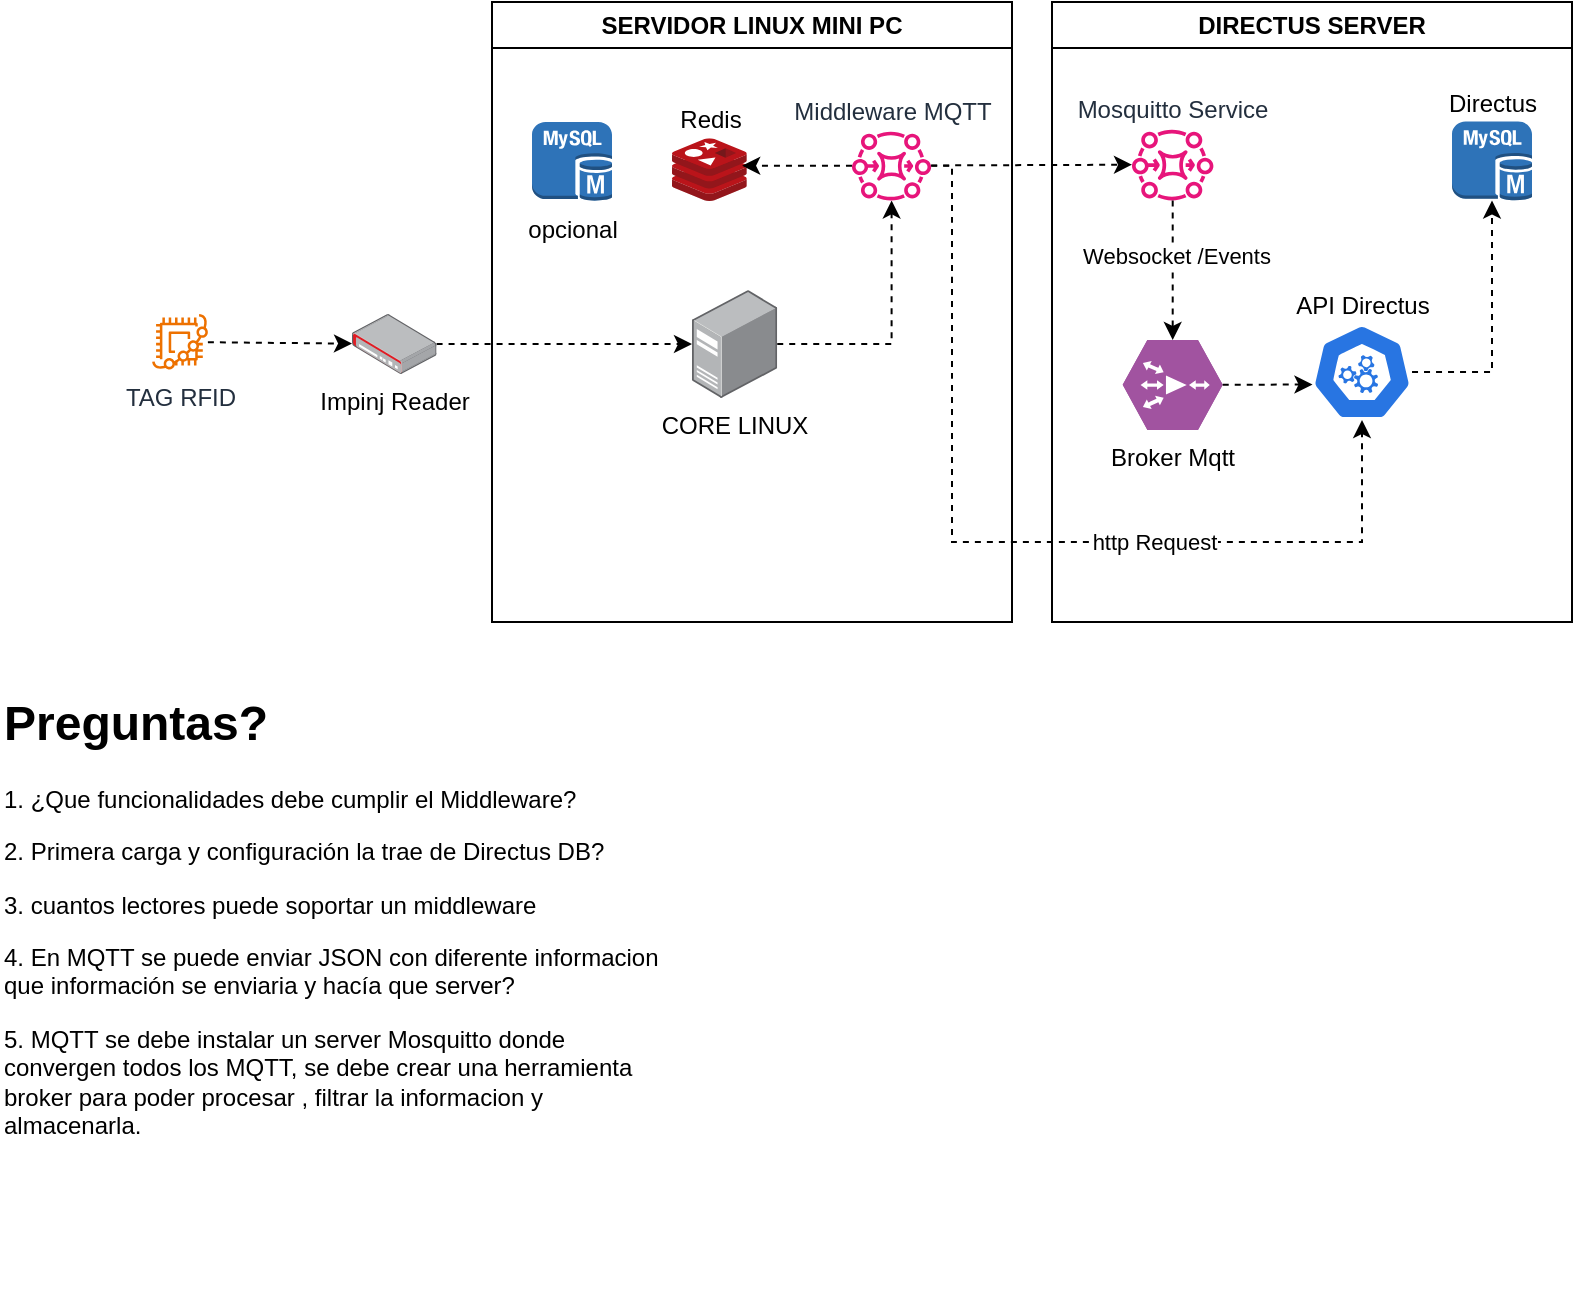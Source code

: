 <mxfile version="24.4.0" type="github">
  <diagram name="Página-1" id="EDCEPwNvgwdrzLecZ25a">
    <mxGraphModel dx="983" dy="523" grid="1" gridSize="10" guides="1" tooltips="1" connect="1" arrows="1" fold="1" page="1" pageScale="1" pageWidth="827" pageHeight="1169" math="0" shadow="0">
      <root>
        <mxCell id="0" />
        <mxCell id="1" parent="0" />
        <mxCell id="4qAtPdHN575NMLFxYR2I-8" style="rounded=0;orthogonalLoop=1;jettySize=auto;html=1;dashed=1;flowAnimation=1;" edge="1" parent="1" source="4qAtPdHN575NMLFxYR2I-1" target="4qAtPdHN575NMLFxYR2I-4">
          <mxGeometry relative="1" as="geometry" />
        </mxCell>
        <mxCell id="4qAtPdHN575NMLFxYR2I-1" value="Impinj Reader" style="image;points=[];aspect=fixed;html=1;align=center;shadow=0;dashed=0;image=img/lib/allied_telesis/security/Router_VPN.svg;" vertex="1" parent="1">
          <mxGeometry x="190" y="256" width="42.27" height="30" as="geometry" />
        </mxCell>
        <mxCell id="4qAtPdHN575NMLFxYR2I-21" style="edgeStyle=orthogonalEdgeStyle;rounded=0;orthogonalLoop=1;jettySize=auto;html=1;dashed=1;flowAnimation=1;" edge="1" parent="1" source="4qAtPdHN575NMLFxYR2I-4" target="4qAtPdHN575NMLFxYR2I-20">
          <mxGeometry relative="1" as="geometry" />
        </mxCell>
        <mxCell id="4qAtPdHN575NMLFxYR2I-7" style="rounded=0;orthogonalLoop=1;jettySize=auto;html=1;dashed=1;flowAnimation=1;" edge="1" parent="1" source="4qAtPdHN575NMLFxYR2I-6" target="4qAtPdHN575NMLFxYR2I-1">
          <mxGeometry relative="1" as="geometry" />
        </mxCell>
        <mxCell id="4qAtPdHN575NMLFxYR2I-6" value="TAG RFID" style="sketch=0;outlineConnect=0;fontColor=#232F3E;gradientColor=none;fillColor=#ED7100;strokeColor=none;dashed=0;verticalLabelPosition=bottom;verticalAlign=top;align=center;html=1;fontSize=12;fontStyle=0;aspect=fixed;pointerEvents=1;shape=mxgraph.aws4.braket_chip;direction=west;" vertex="1" parent="1">
          <mxGeometry x="90" y="256" width="28" height="28" as="geometry" />
        </mxCell>
        <mxCell id="4qAtPdHN575NMLFxYR2I-15" value="opcional" style="outlineConnect=0;dashed=0;verticalLabelPosition=bottom;verticalAlign=top;align=center;html=1;shape=mxgraph.aws3.mysql_db_instance;fillColor=#2E73B8;gradientColor=none;" vertex="1" parent="1">
          <mxGeometry x="280" y="160" width="40" height="39.5" as="geometry" />
        </mxCell>
        <mxCell id="4qAtPdHN575NMLFxYR2I-35" style="rounded=0;orthogonalLoop=1;jettySize=auto;html=1;dashed=1;flowAnimation=1;" edge="1" parent="1" source="4qAtPdHN575NMLFxYR2I-20" target="4qAtPdHN575NMLFxYR2I-34">
          <mxGeometry relative="1" as="geometry" />
        </mxCell>
        <mxCell id="4qAtPdHN575NMLFxYR2I-44" style="edgeStyle=orthogonalEdgeStyle;rounded=0;orthogonalLoop=1;jettySize=auto;html=1;flowAnimation=1;dashed=1;" edge="1" parent="1" source="4qAtPdHN575NMLFxYR2I-20" target="4qAtPdHN575NMLFxYR2I-41">
          <mxGeometry relative="1" as="geometry">
            <Array as="points">
              <mxPoint x="490" y="182" />
              <mxPoint x="490" y="370" />
              <mxPoint x="695" y="370" />
            </Array>
          </mxGeometry>
        </mxCell>
        <mxCell id="4qAtPdHN575NMLFxYR2I-45" value="http Request" style="edgeLabel;html=1;align=center;verticalAlign=middle;resizable=0;points=[];" vertex="1" connectable="0" parent="4qAtPdHN575NMLFxYR2I-44">
          <mxGeometry x="-0.184" relative="1" as="geometry">
            <mxPoint x="101" y="9" as="offset" />
          </mxGeometry>
        </mxCell>
        <mxCell id="4qAtPdHN575NMLFxYR2I-20" value="Middleware MQTT" style="sketch=0;outlineConnect=0;fontColor=#232F3E;gradientColor=none;fillColor=#E7157B;strokeColor=none;dashed=0;verticalLabelPosition=top;verticalAlign=bottom;align=center;html=1;fontSize=12;fontStyle=0;aspect=fixed;pointerEvents=1;shape=mxgraph.aws4.mq_broker;labelPosition=center;" vertex="1" parent="1">
          <mxGeometry x="440" y="164.29" width="39.57" height="35" as="geometry" />
        </mxCell>
        <mxCell id="4qAtPdHN575NMLFxYR2I-22" value="&lt;h1 style=&quot;margin-top: 0px;&quot;&gt;Preguntas?&lt;/h1&gt;&lt;p&gt;1. ¿Que funcionalidades debe cumplir el Middleware?&lt;/p&gt;&lt;p&gt;2. Primera carga y configuración la trae de Directus DB?&lt;/p&gt;&lt;p&gt;3. cuantos lectores puede soportar un middleware&lt;/p&gt;&lt;p&gt;4. En MQTT se puede enviar JSON con diferente informacion que información se enviaria y hacía que server?&lt;/p&gt;&lt;p&gt;5. MQTT se debe instalar un server Mosquitto donde convergen todos los MQTT, se debe crear una herramienta broker para poder procesar , filtrar la informacion y almacenarla.&lt;/p&gt;&lt;p&gt;&lt;br&gt;&lt;/p&gt;" style="text;html=1;whiteSpace=wrap;overflow=hidden;rounded=0;" vertex="1" parent="1">
          <mxGeometry x="14" y="440" width="336" height="310" as="geometry" />
        </mxCell>
        <mxCell id="4qAtPdHN575NMLFxYR2I-23" value="SERVIDOR LINUX MINI PC" style="swimlane;whiteSpace=wrap;html=1;" vertex="1" parent="1">
          <mxGeometry x="260" y="100" width="260" height="310" as="geometry" />
        </mxCell>
        <mxCell id="4qAtPdHN575NMLFxYR2I-4" value="CORE LINUX" style="image;points=[];aspect=fixed;html=1;align=center;shadow=0;dashed=0;image=img/lib/allied_telesis/computer_and_terminals/Server_Desktop.svg;" vertex="1" parent="4qAtPdHN575NMLFxYR2I-23">
          <mxGeometry x="100" y="144" width="42.6" height="54" as="geometry" />
        </mxCell>
        <mxCell id="4qAtPdHN575NMLFxYR2I-17" value="Redis" style="image;sketch=0;aspect=fixed;html=1;points=[];align=center;fontSize=12;image=img/lib/mscae/Cache_Redis_Product.svg;labelPosition=center;verticalLabelPosition=top;verticalAlign=bottom;" vertex="1" parent="4qAtPdHN575NMLFxYR2I-23">
          <mxGeometry x="90" y="68.08" width="37.4" height="31.42" as="geometry" />
        </mxCell>
        <mxCell id="4qAtPdHN575NMLFxYR2I-24" style="edgeStyle=orthogonalEdgeStyle;rounded=0;orthogonalLoop=1;jettySize=auto;html=1;entryX=0.938;entryY=0.438;entryDx=0;entryDy=0;entryPerimeter=0;flowAnimation=1;dashed=1;" edge="1" parent="1" source="4qAtPdHN575NMLFxYR2I-20" target="4qAtPdHN575NMLFxYR2I-17">
          <mxGeometry relative="1" as="geometry">
            <Array as="points">
              <mxPoint x="410" y="182" />
              <mxPoint x="410" y="182" />
            </Array>
          </mxGeometry>
        </mxCell>
        <mxCell id="4qAtPdHN575NMLFxYR2I-27" value="DIRECTUS SERVER" style="swimlane;whiteSpace=wrap;html=1;" vertex="1" parent="1">
          <mxGeometry x="540" y="100" width="260" height="310" as="geometry" />
        </mxCell>
        <mxCell id="4qAtPdHN575NMLFxYR2I-30" value="Directus" style="outlineConnect=0;dashed=0;verticalLabelPosition=top;verticalAlign=bottom;align=center;html=1;shape=mxgraph.aws3.mysql_db_instance;fillColor=#2E73B8;gradientColor=none;labelPosition=center;" vertex="1" parent="4qAtPdHN575NMLFxYR2I-27">
          <mxGeometry x="200" y="59.79" width="40" height="39.5" as="geometry" />
        </mxCell>
        <mxCell id="4qAtPdHN575NMLFxYR2I-34" value="Mosquitto Service" style="sketch=0;outlineConnect=0;fontColor=#232F3E;gradientColor=none;fillColor=#E7157B;strokeColor=none;dashed=0;verticalLabelPosition=top;verticalAlign=bottom;align=center;html=1;fontSize=12;fontStyle=0;aspect=fixed;pointerEvents=1;shape=mxgraph.aws4.mq_broker;labelPosition=center;" vertex="1" parent="4qAtPdHN575NMLFxYR2I-27">
          <mxGeometry x="40" y="63.29" width="40.7" height="36" as="geometry" />
        </mxCell>
        <mxCell id="4qAtPdHN575NMLFxYR2I-36" value="Broker Mqtt" style="verticalLabelPosition=bottom;sketch=0;html=1;fillColor=#A153A0;strokeColor=#ffffff;verticalAlign=top;align=center;points=[[0,0.5,0],[0.125,0.25,0],[0.25,0,0],[0.5,0,0],[0.75,0,0],[0.875,0.25,0],[1,0.5,0],[0.875,0.75,0],[0.75,1,0],[0.5,1,0],[0.125,0.75,0]];pointerEvents=1;shape=mxgraph.cisco_safe.compositeIcon;bgIcon=mxgraph.cisco_safe.design.blank_device;resIcon=mxgraph.cisco_safe.design.wide_area_application_engine;" vertex="1" parent="4qAtPdHN575NMLFxYR2I-27">
          <mxGeometry x="35.35" y="169" width="50" height="45" as="geometry" />
        </mxCell>
        <mxCell id="4qAtPdHN575NMLFxYR2I-39" style="edgeStyle=orthogonalEdgeStyle;rounded=0;orthogonalLoop=1;jettySize=auto;html=1;entryX=0.5;entryY=0;entryDx=0;entryDy=0;entryPerimeter=0;dashed=1;flowAnimation=1;" edge="1" parent="4qAtPdHN575NMLFxYR2I-27" source="4qAtPdHN575NMLFxYR2I-34" target="4qAtPdHN575NMLFxYR2I-36">
          <mxGeometry relative="1" as="geometry" />
        </mxCell>
        <mxCell id="4qAtPdHN575NMLFxYR2I-40" value="Websocket /Events" style="edgeLabel;html=1;align=center;verticalAlign=middle;resizable=0;points=[];" vertex="1" connectable="0" parent="4qAtPdHN575NMLFxYR2I-39">
          <mxGeometry x="-0.197" y="1" relative="1" as="geometry">
            <mxPoint as="offset" />
          </mxGeometry>
        </mxCell>
        <mxCell id="4qAtPdHN575NMLFxYR2I-43" style="edgeStyle=orthogonalEdgeStyle;rounded=0;orthogonalLoop=1;jettySize=auto;html=1;dashed=1;flowAnimation=1;" edge="1" parent="4qAtPdHN575NMLFxYR2I-27" source="4qAtPdHN575NMLFxYR2I-41" target="4qAtPdHN575NMLFxYR2I-30">
          <mxGeometry relative="1" as="geometry" />
        </mxCell>
        <mxCell id="4qAtPdHN575NMLFxYR2I-41" value="API Directus" style="aspect=fixed;sketch=0;html=1;dashed=0;whitespace=wrap;verticalLabelPosition=top;verticalAlign=bottom;fillColor=#2875E2;strokeColor=#ffffff;points=[[0.005,0.63,0],[0.1,0.2,0],[0.9,0.2,0],[0.5,0,0],[0.995,0.63,0],[0.72,0.99,0],[0.5,1,0],[0.28,0.99,0]];shape=mxgraph.kubernetes.icon2;prIcon=api;labelPosition=center;align=center;" vertex="1" parent="4qAtPdHN575NMLFxYR2I-27">
          <mxGeometry x="130" y="161" width="50" height="48" as="geometry" />
        </mxCell>
        <mxCell id="4qAtPdHN575NMLFxYR2I-42" style="rounded=0;orthogonalLoop=1;jettySize=auto;html=1;entryX=0.005;entryY=0.63;entryDx=0;entryDy=0;entryPerimeter=0;flowAnimation=1;dashed=1;" edge="1" parent="4qAtPdHN575NMLFxYR2I-27" source="4qAtPdHN575NMLFxYR2I-36" target="4qAtPdHN575NMLFxYR2I-41">
          <mxGeometry relative="1" as="geometry" />
        </mxCell>
      </root>
    </mxGraphModel>
  </diagram>
</mxfile>

